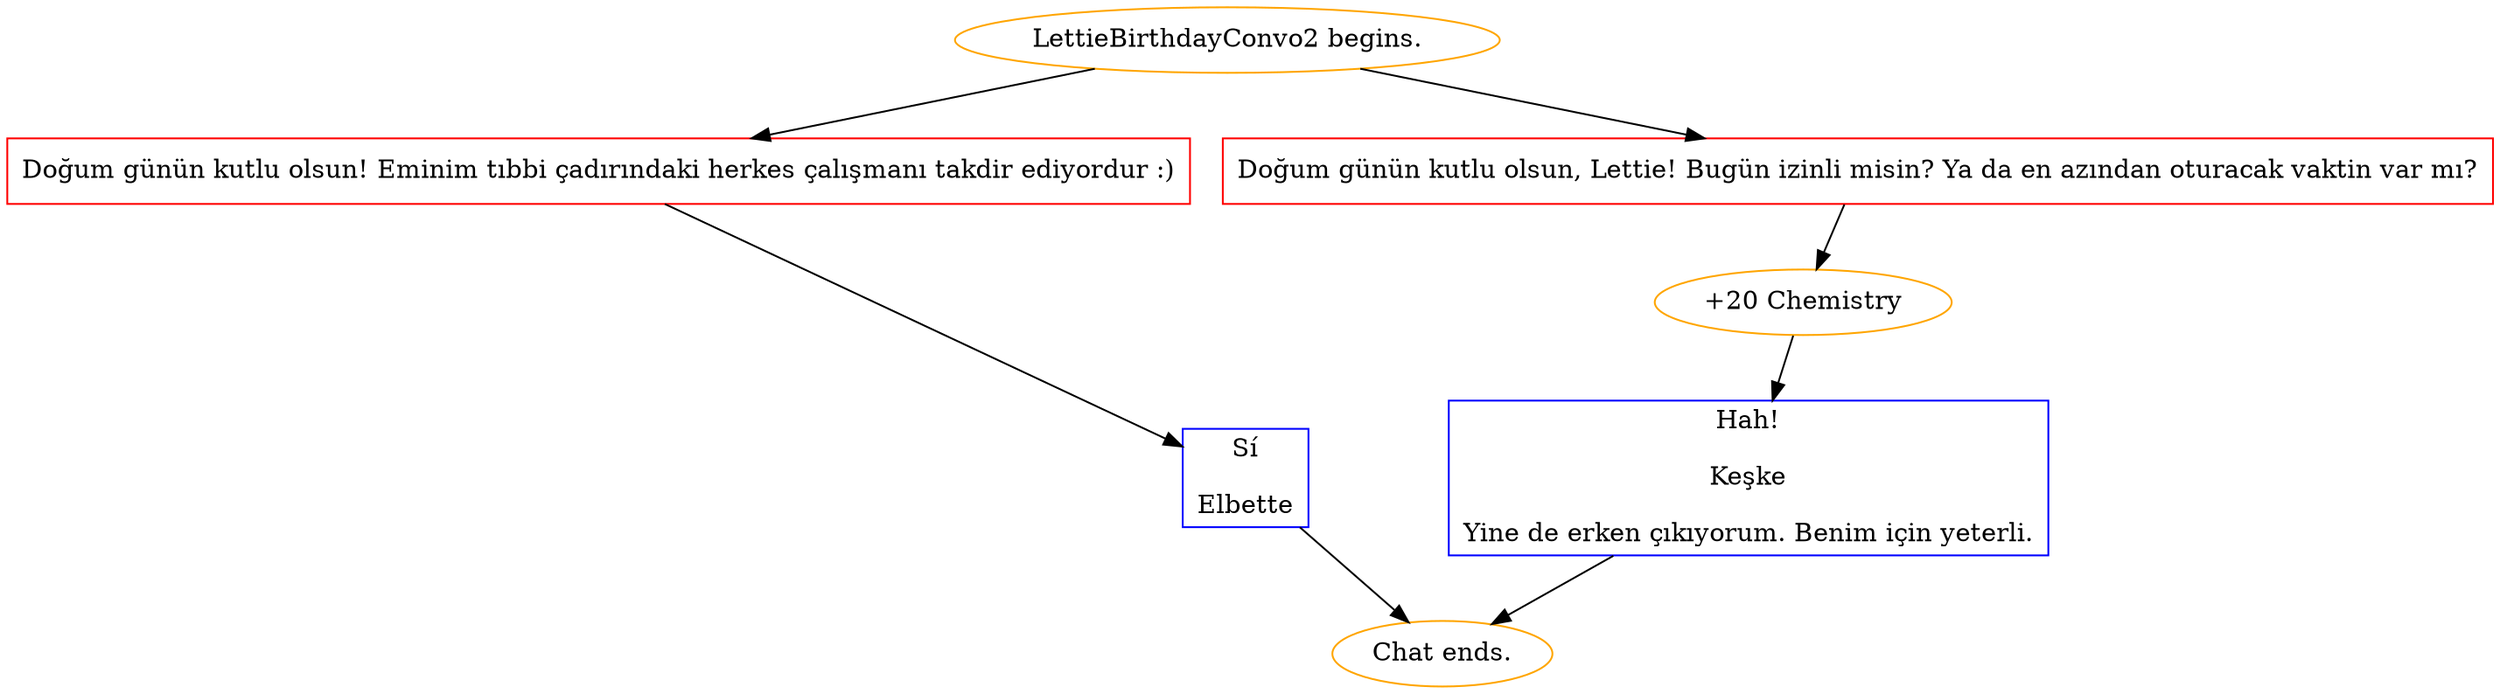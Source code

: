 digraph {
	"LettieBirthdayConvo2 begins." [color=orange];
		"LettieBirthdayConvo2 begins." -> j1518259554;
		"LettieBirthdayConvo2 begins." -> j4142948988;
	j1518259554 [label="Doğum günün kutlu olsun! Eminim tıbbi çadırındaki herkes çalışmanı takdir ediyordur :)",shape=box,color=red];
		j1518259554 -> j1254870956;
	j4142948988 [label="Doğum günün kutlu olsun, Lettie! Bugün izinli misin? Ya da en azından oturacak vaktin var mı?",shape=box,color=red];
		j4142948988 -> j1139411119;
	j1254870956 [label="Sí
Elbette",shape=box,color=blue];
		j1254870956 -> "Chat ends.";
	j1139411119 [label="+20 Chemistry",color=orange];
		j1139411119 -> j164949839;
	"Chat ends." [color=orange];
	j164949839 [label="Hah!
Keşke
Yine de erken çıkıyorum. Benim için yeterli.",shape=box,color=blue];
		j164949839 -> "Chat ends.";
}